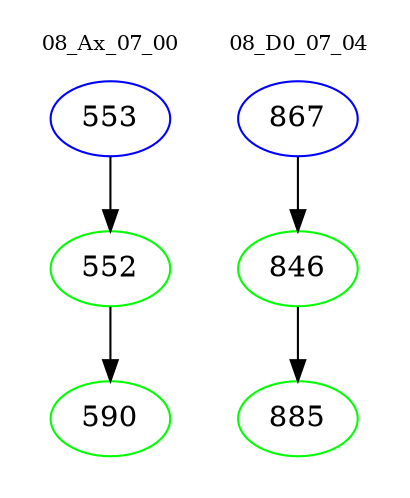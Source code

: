 digraph{
subgraph cluster_0 {
color = white
label = "08_Ax_07_00";
fontsize=10;
T0_553 [label="553", color="blue"]
T0_553 -> T0_552 [color="black"]
T0_552 [label="552", color="green"]
T0_552 -> T0_590 [color="black"]
T0_590 [label="590", color="green"]
}
subgraph cluster_1 {
color = white
label = "08_D0_07_04";
fontsize=10;
T1_867 [label="867", color="blue"]
T1_867 -> T1_846 [color="black"]
T1_846 [label="846", color="green"]
T1_846 -> T1_885 [color="black"]
T1_885 [label="885", color="green"]
}
}
